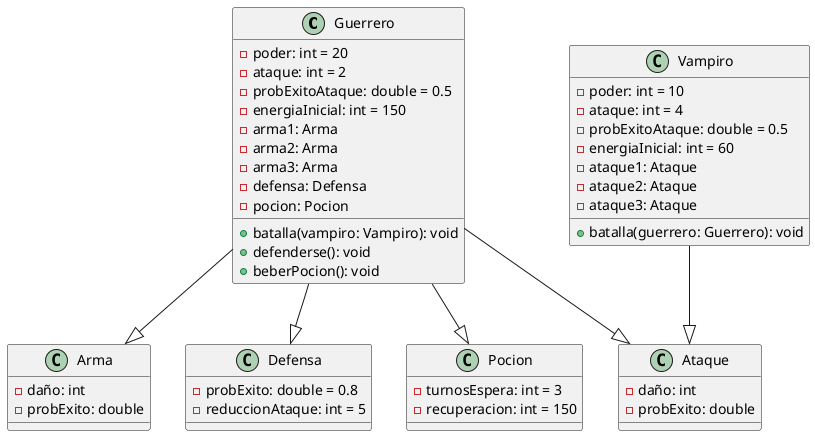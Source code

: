 @startuml

class Guerrero {
  - poder: int = 20
  - ataque: int = 2
  - probExitoAtaque: double = 0.5
  - energiaInicial: int = 150
  - arma1: Arma
  - arma2: Arma
  - arma3: Arma
  - defensa: Defensa
  - pocion: Pocion
  + batalla(vampiro: Vampiro): void
  + defenderse(): void
  + beberPocion(): void
}

class Vampiro {
  - poder: int = 10
  - ataque: int = 4
  - probExitoAtaque: double = 0.5
  - energiaInicial: int = 60
  - ataque1: Ataque
  - ataque2: Ataque
  - ataque3: Ataque
  + batalla(guerrero: Guerrero): void
}

class Arma {
  - daño: int
  - probExito: double
}

class Defensa {
  - probExito: double = 0.8
  - reduccionAtaque: int = 5
}

class Pocion {
  - turnosEspera: int = 3
  - recuperacion: int = 150
}

class Ataque {
  - daño: int
  - probExito: double
}

Guerrero --|> Arma
Guerrero --|> Defensa
Guerrero --|> Pocion
Guerrero --|> Ataque

Vampiro --|> Ataque

@enduml
